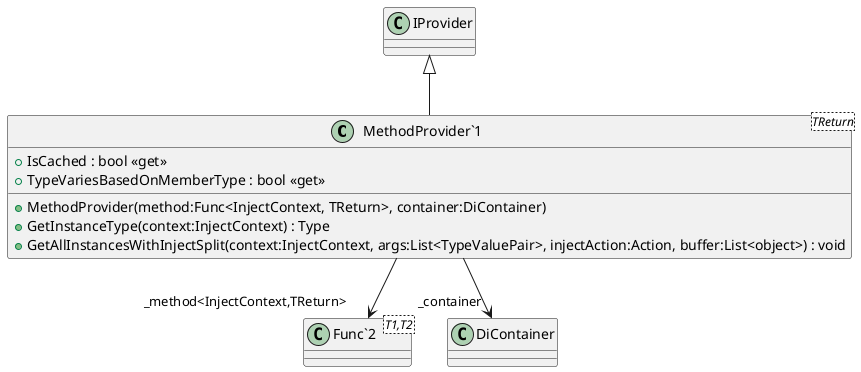 @startuml
class "MethodProvider`1"<TReturn> {
    + MethodProvider(method:Func<InjectContext, TReturn>, container:DiContainer)
    + IsCached : bool <<get>>
    + TypeVariesBasedOnMemberType : bool <<get>>
    + GetInstanceType(context:InjectContext) : Type
    + GetAllInstancesWithInjectSplit(context:InjectContext, args:List<TypeValuePair>, injectAction:Action, buffer:List<object>) : void
}
class "Func`2"<T1,T2> {
}
IProvider <|-- "MethodProvider`1"
"MethodProvider`1" --> "_container" DiContainer
"MethodProvider`1" --> "_method<InjectContext,TReturn>" "Func`2"
@enduml

